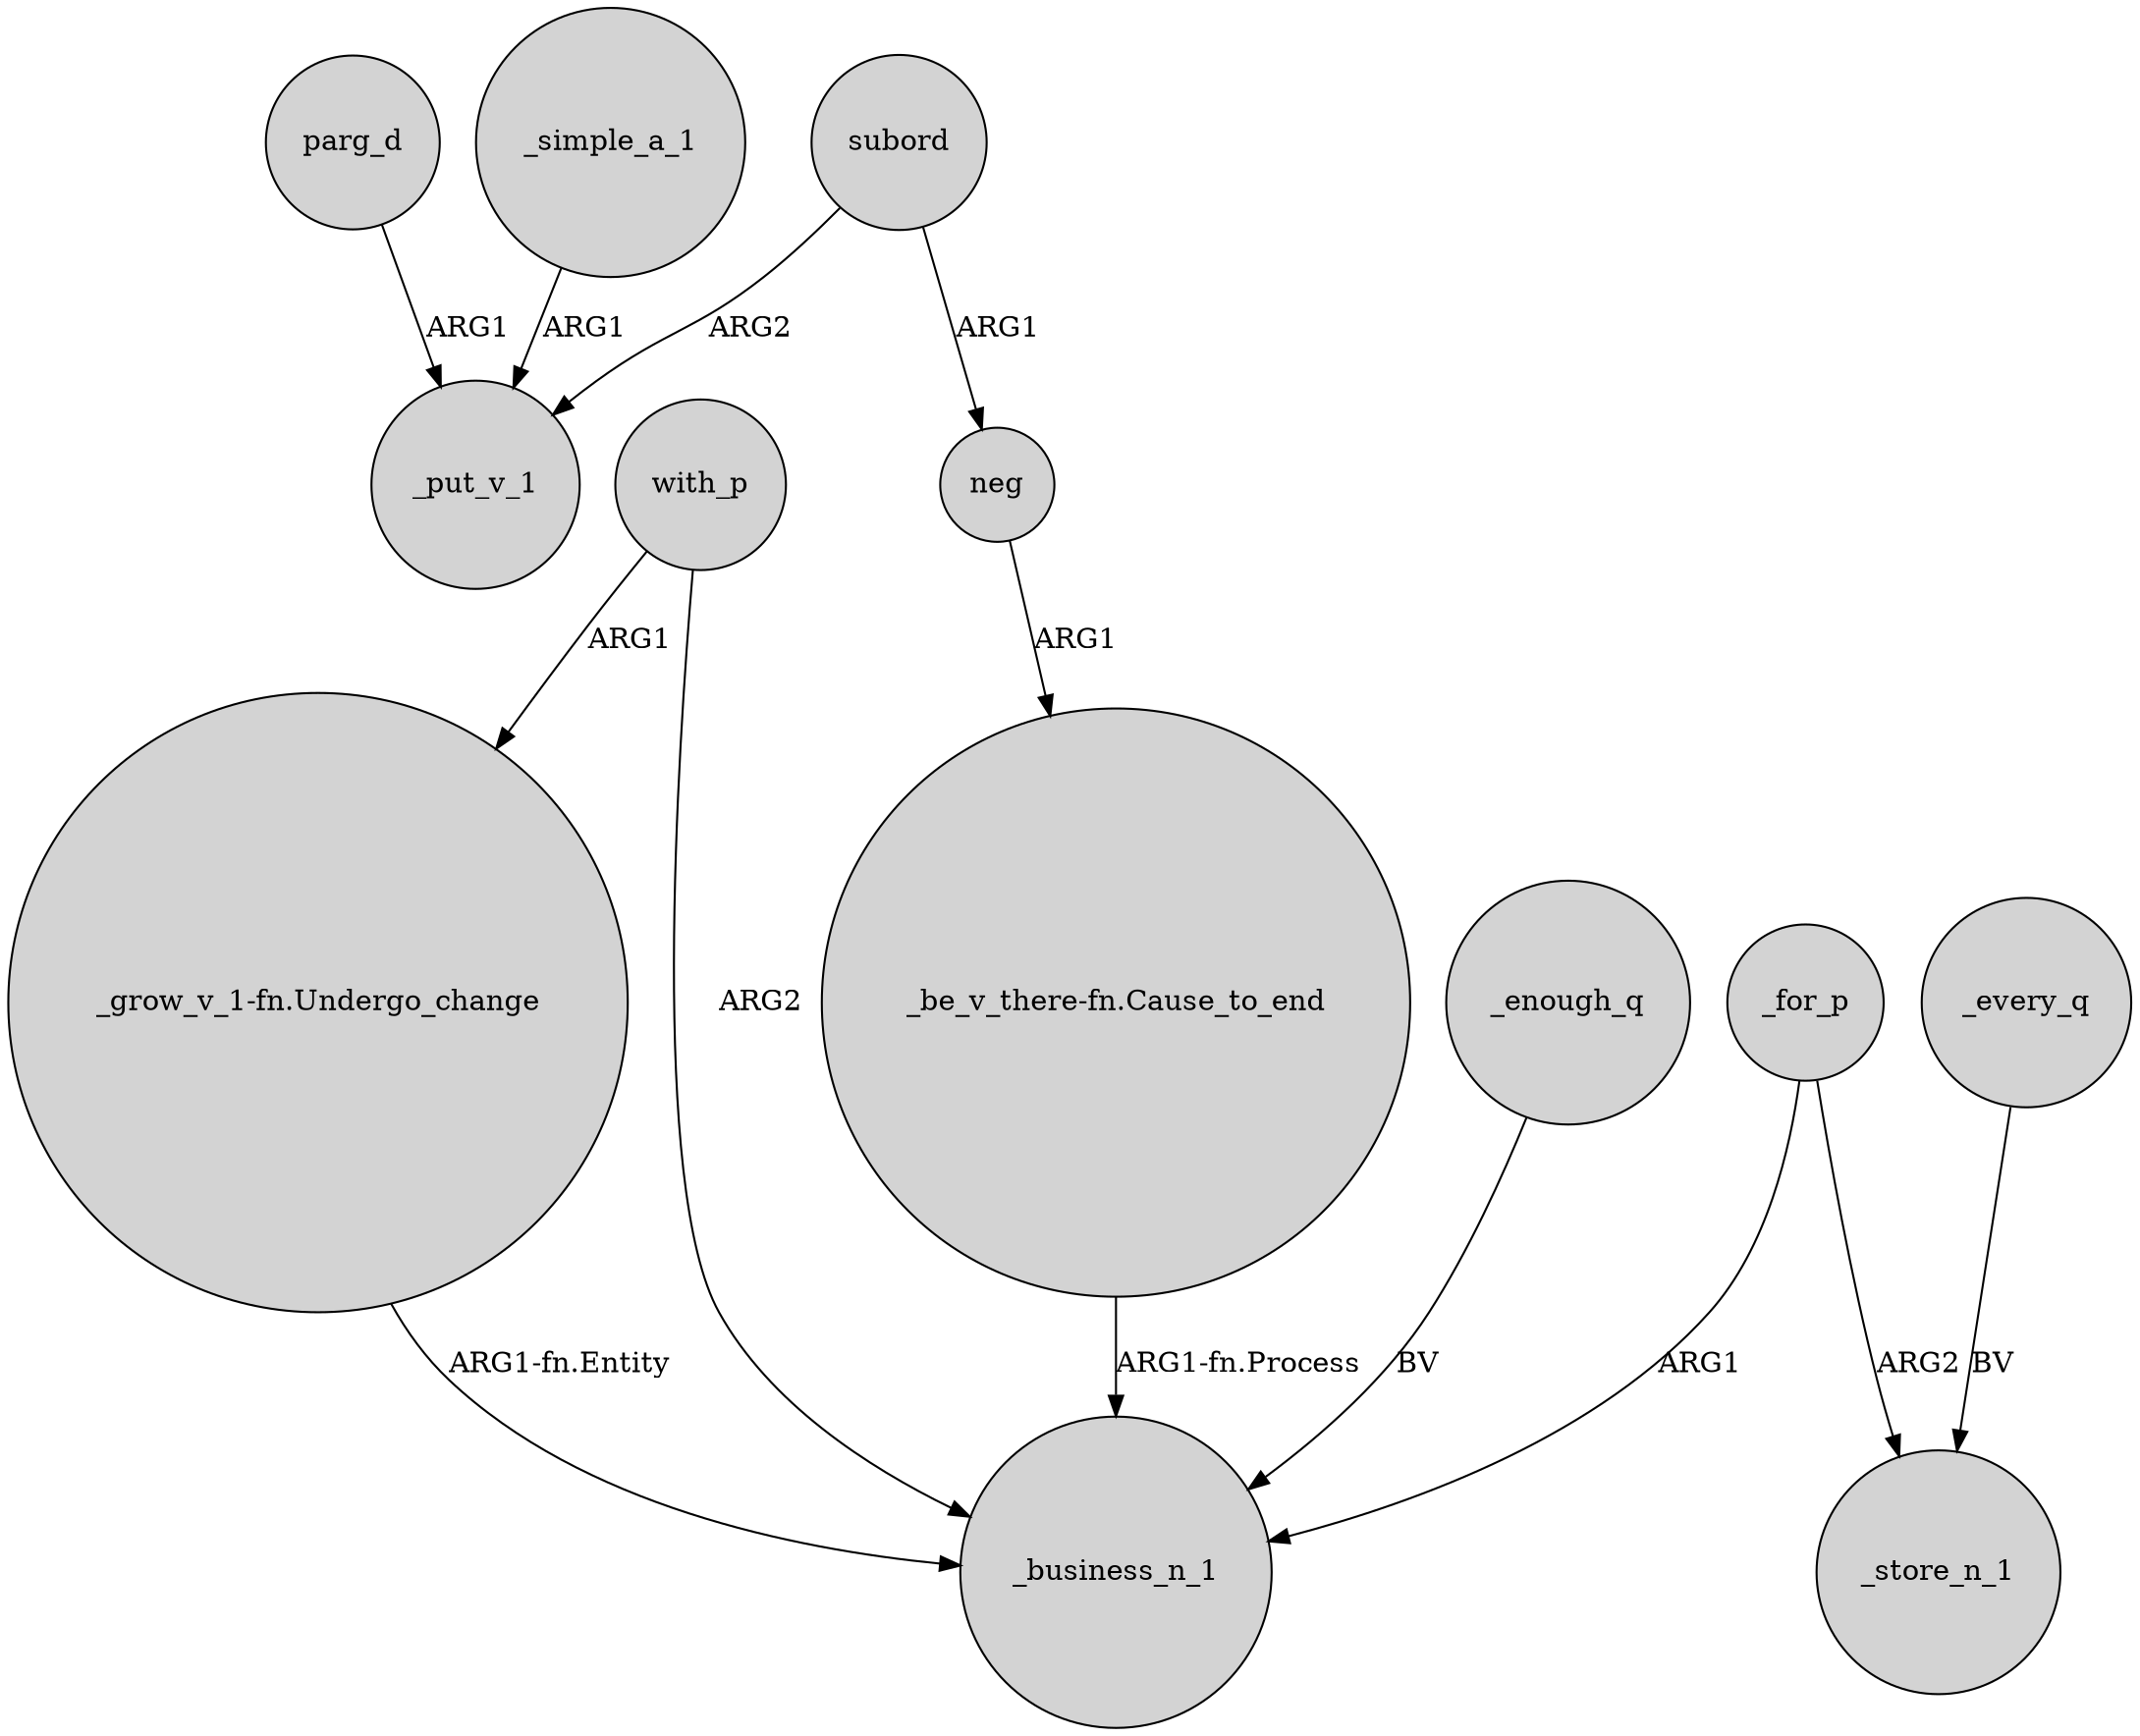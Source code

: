 digraph {
	node [shape=circle style=filled]
	_simple_a_1 -> _put_v_1 [label=ARG1]
	with_p -> "_grow_v_1-fn.Undergo_change" [label=ARG1]
	"_be_v_there-fn.Cause_to_end" -> _business_n_1 [label="ARG1-fn.Process"]
	with_p -> _business_n_1 [label=ARG2]
	parg_d -> _put_v_1 [label=ARG1]
	_for_p -> _store_n_1 [label=ARG2]
	_every_q -> _store_n_1 [label=BV]
	subord -> neg [label=ARG1]
	neg -> "_be_v_there-fn.Cause_to_end" [label=ARG1]
	"_grow_v_1-fn.Undergo_change" -> _business_n_1 [label="ARG1-fn.Entity"]
	_for_p -> _business_n_1 [label=ARG1]
	subord -> _put_v_1 [label=ARG2]
	_enough_q -> _business_n_1 [label=BV]
}
